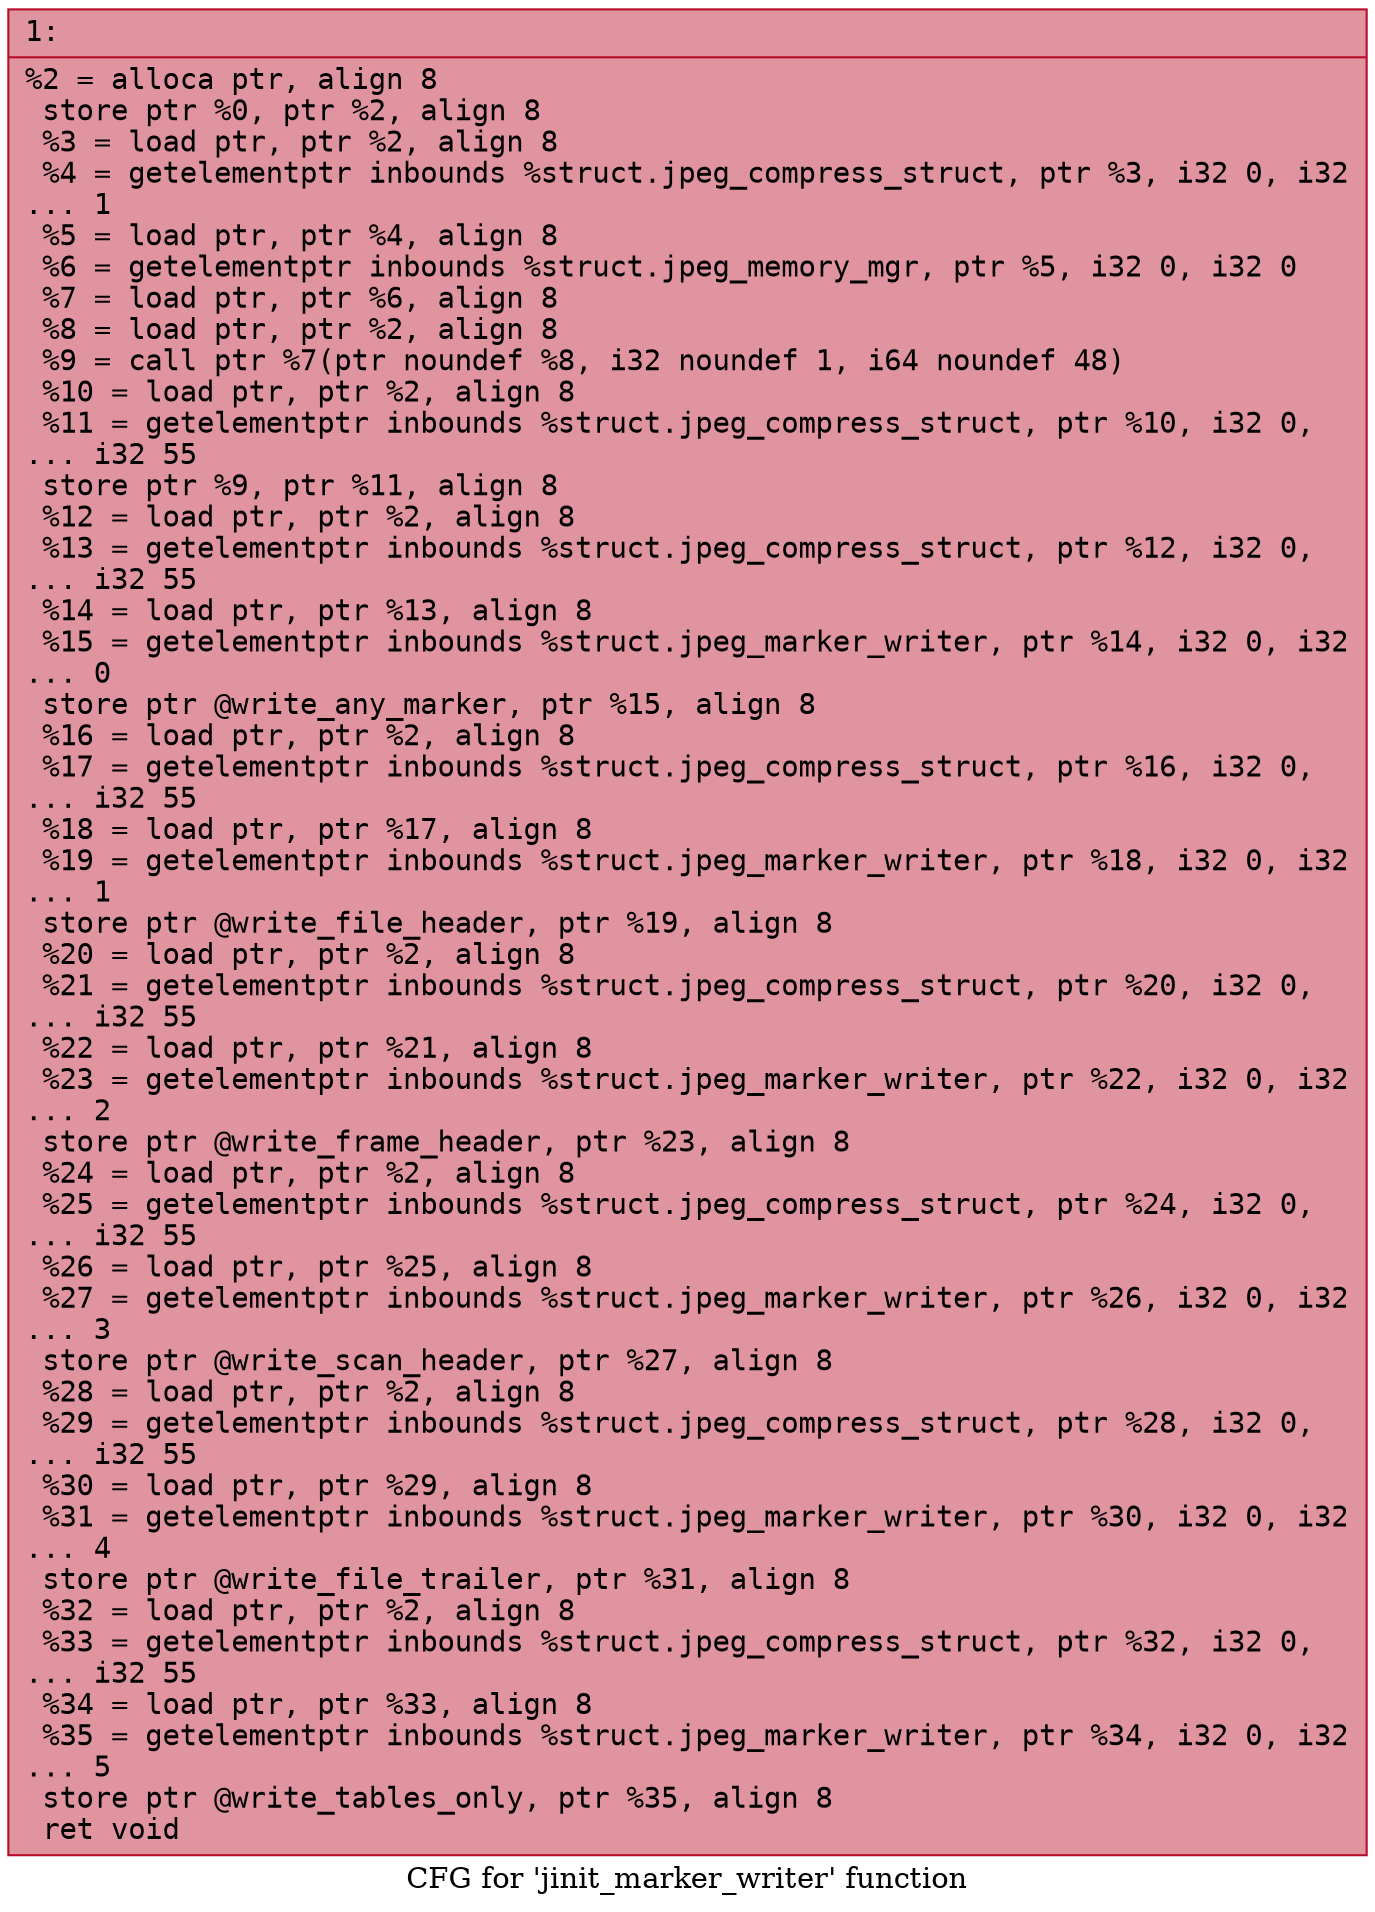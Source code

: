 digraph "CFG for 'jinit_marker_writer' function" {
	label="CFG for 'jinit_marker_writer' function";

	Node0x6000031de030 [shape=record,color="#b70d28ff", style=filled, fillcolor="#b70d2870" fontname="Courier",label="{1:\l|  %2 = alloca ptr, align 8\l  store ptr %0, ptr %2, align 8\l  %3 = load ptr, ptr %2, align 8\l  %4 = getelementptr inbounds %struct.jpeg_compress_struct, ptr %3, i32 0, i32\l... 1\l  %5 = load ptr, ptr %4, align 8\l  %6 = getelementptr inbounds %struct.jpeg_memory_mgr, ptr %5, i32 0, i32 0\l  %7 = load ptr, ptr %6, align 8\l  %8 = load ptr, ptr %2, align 8\l  %9 = call ptr %7(ptr noundef %8, i32 noundef 1, i64 noundef 48)\l  %10 = load ptr, ptr %2, align 8\l  %11 = getelementptr inbounds %struct.jpeg_compress_struct, ptr %10, i32 0,\l... i32 55\l  store ptr %9, ptr %11, align 8\l  %12 = load ptr, ptr %2, align 8\l  %13 = getelementptr inbounds %struct.jpeg_compress_struct, ptr %12, i32 0,\l... i32 55\l  %14 = load ptr, ptr %13, align 8\l  %15 = getelementptr inbounds %struct.jpeg_marker_writer, ptr %14, i32 0, i32\l... 0\l  store ptr @write_any_marker, ptr %15, align 8\l  %16 = load ptr, ptr %2, align 8\l  %17 = getelementptr inbounds %struct.jpeg_compress_struct, ptr %16, i32 0,\l... i32 55\l  %18 = load ptr, ptr %17, align 8\l  %19 = getelementptr inbounds %struct.jpeg_marker_writer, ptr %18, i32 0, i32\l... 1\l  store ptr @write_file_header, ptr %19, align 8\l  %20 = load ptr, ptr %2, align 8\l  %21 = getelementptr inbounds %struct.jpeg_compress_struct, ptr %20, i32 0,\l... i32 55\l  %22 = load ptr, ptr %21, align 8\l  %23 = getelementptr inbounds %struct.jpeg_marker_writer, ptr %22, i32 0, i32\l... 2\l  store ptr @write_frame_header, ptr %23, align 8\l  %24 = load ptr, ptr %2, align 8\l  %25 = getelementptr inbounds %struct.jpeg_compress_struct, ptr %24, i32 0,\l... i32 55\l  %26 = load ptr, ptr %25, align 8\l  %27 = getelementptr inbounds %struct.jpeg_marker_writer, ptr %26, i32 0, i32\l... 3\l  store ptr @write_scan_header, ptr %27, align 8\l  %28 = load ptr, ptr %2, align 8\l  %29 = getelementptr inbounds %struct.jpeg_compress_struct, ptr %28, i32 0,\l... i32 55\l  %30 = load ptr, ptr %29, align 8\l  %31 = getelementptr inbounds %struct.jpeg_marker_writer, ptr %30, i32 0, i32\l... 4\l  store ptr @write_file_trailer, ptr %31, align 8\l  %32 = load ptr, ptr %2, align 8\l  %33 = getelementptr inbounds %struct.jpeg_compress_struct, ptr %32, i32 0,\l... i32 55\l  %34 = load ptr, ptr %33, align 8\l  %35 = getelementptr inbounds %struct.jpeg_marker_writer, ptr %34, i32 0, i32\l... 5\l  store ptr @write_tables_only, ptr %35, align 8\l  ret void\l}"];
}
